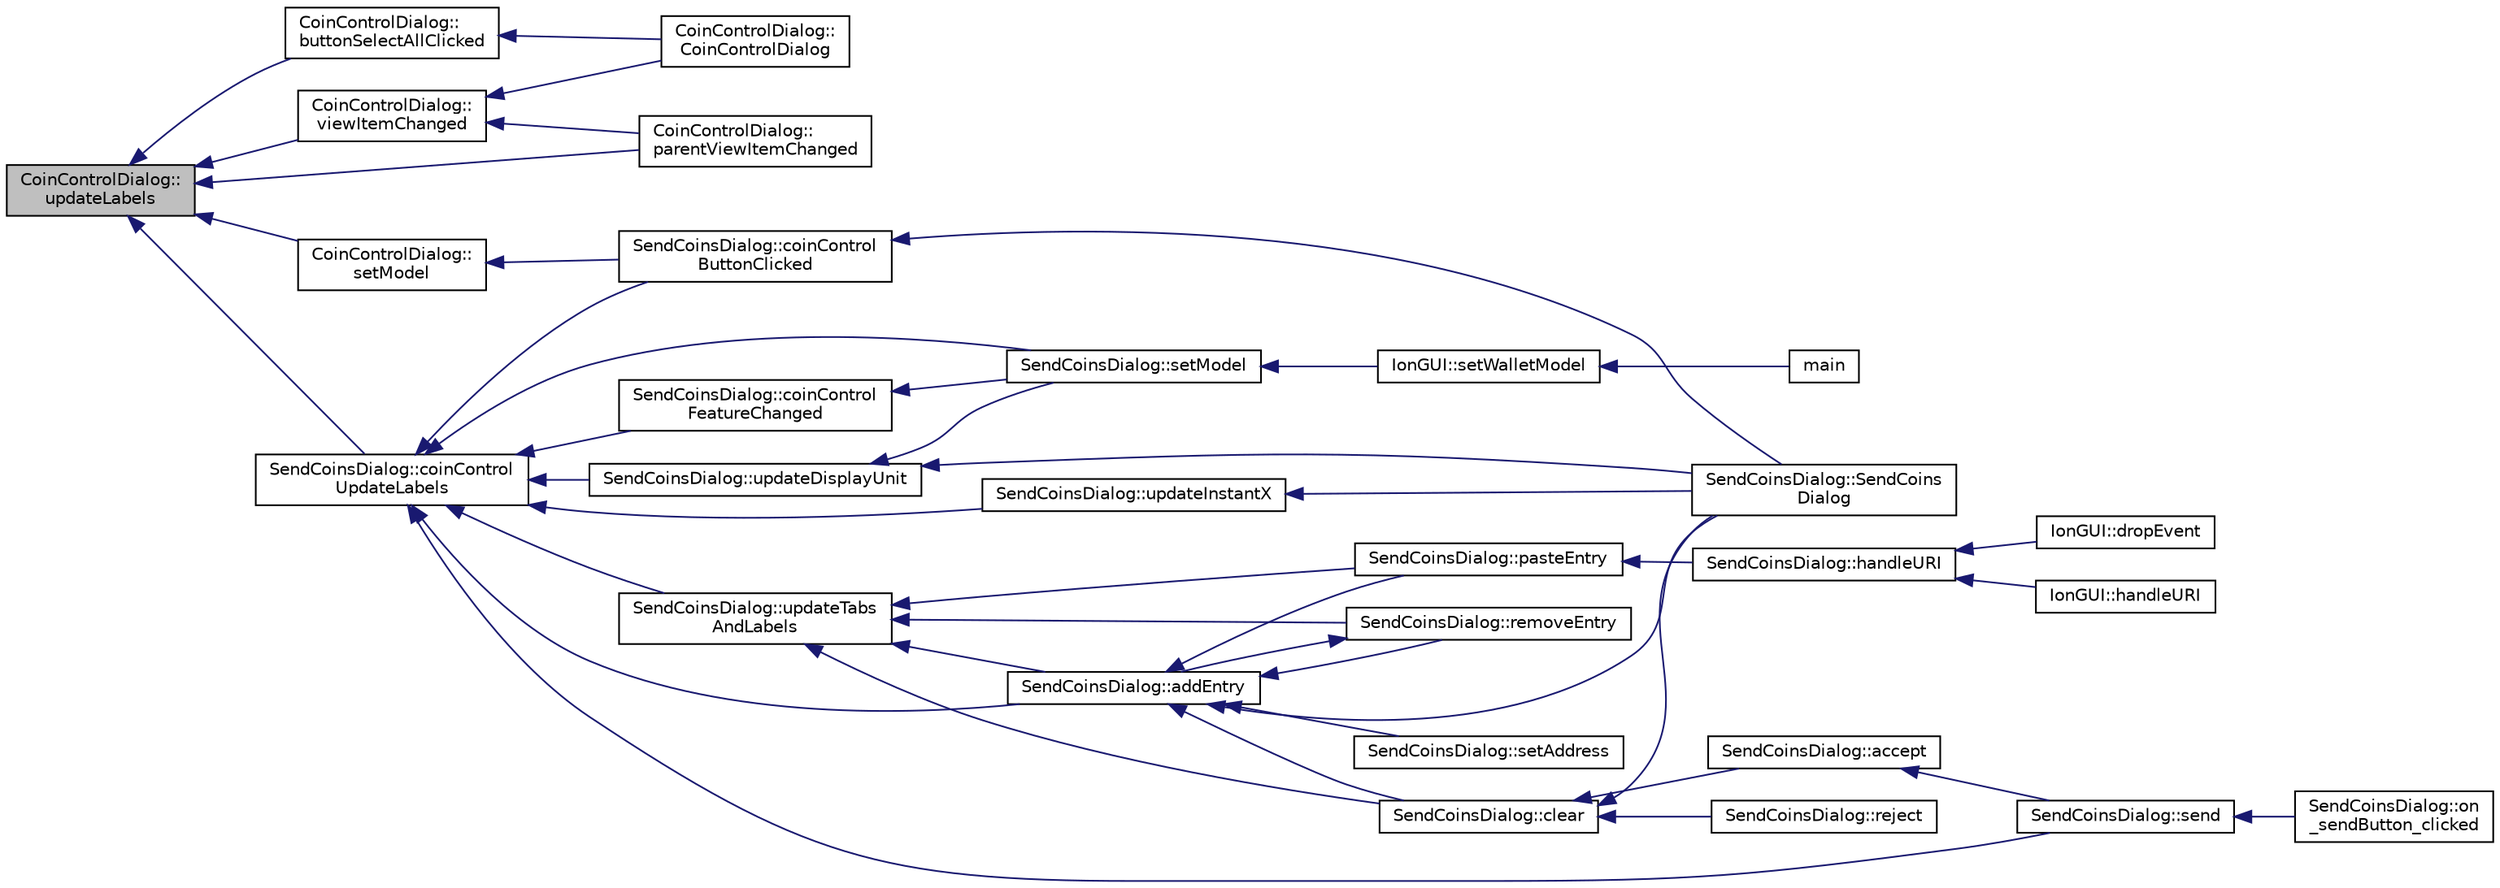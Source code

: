 digraph "CoinControlDialog::updateLabels"
{
  edge [fontname="Helvetica",fontsize="10",labelfontname="Helvetica",labelfontsize="10"];
  node [fontname="Helvetica",fontsize="10",shape=record];
  rankdir="LR";
  Node543 [label="CoinControlDialog::\lupdateLabels",height=0.2,width=0.4,color="black", fillcolor="grey75", style="filled", fontcolor="black"];
  Node543 -> Node544 [dir="back",color="midnightblue",fontsize="10",style="solid",fontname="Helvetica"];
  Node544 [label="CoinControlDialog::\lsetModel",height=0.2,width=0.4,color="black", fillcolor="white", style="filled",URL="$dd/dfb/class_coin_control_dialog.html#a4c34a48574814089c54f763a22f5317a"];
  Node544 -> Node545 [dir="back",color="midnightblue",fontsize="10",style="solid",fontname="Helvetica"];
  Node545 [label="SendCoinsDialog::coinControl\lButtonClicked",height=0.2,width=0.4,color="black", fillcolor="white", style="filled",URL="$d6/de6/class_send_coins_dialog.html#a59d757d9e4bea5b380eb480fd79cfb49"];
  Node545 -> Node546 [dir="back",color="midnightblue",fontsize="10",style="solid",fontname="Helvetica"];
  Node546 [label="SendCoinsDialog::SendCoins\lDialog",height=0.2,width=0.4,color="black", fillcolor="white", style="filled",URL="$d6/de6/class_send_coins_dialog.html#a0df5bc29d1df68eda44826651afc595f"];
  Node543 -> Node547 [dir="back",color="midnightblue",fontsize="10",style="solid",fontname="Helvetica"];
  Node547 [label="CoinControlDialog::\lbuttonSelectAllClicked",height=0.2,width=0.4,color="black", fillcolor="white", style="filled",URL="$dd/dfb/class_coin_control_dialog.html#ae106a71c5b87ac8bea8c52e7c4f4a129"];
  Node547 -> Node548 [dir="back",color="midnightblue",fontsize="10",style="solid",fontname="Helvetica"];
  Node548 [label="CoinControlDialog::\lCoinControlDialog",height=0.2,width=0.4,color="black", fillcolor="white", style="filled",URL="$dd/dfb/class_coin_control_dialog.html#a0945e59c25f956fdab199dbaf252eff5"];
  Node543 -> Node549 [dir="back",color="midnightblue",fontsize="10",style="solid",fontname="Helvetica"];
  Node549 [label="CoinControlDialog::\lparentViewItemChanged",height=0.2,width=0.4,color="black", fillcolor="white", style="filled",URL="$dd/dfb/class_coin_control_dialog.html#af649bd96e37668b175510f0357650ecc"];
  Node543 -> Node550 [dir="back",color="midnightblue",fontsize="10",style="solid",fontname="Helvetica"];
  Node550 [label="CoinControlDialog::\lviewItemChanged",height=0.2,width=0.4,color="black", fillcolor="white", style="filled",URL="$dd/dfb/class_coin_control_dialog.html#ac3c37dabd83f71d9c96bf5567fe85234"];
  Node550 -> Node548 [dir="back",color="midnightblue",fontsize="10",style="solid",fontname="Helvetica"];
  Node550 -> Node549 [dir="back",color="midnightblue",fontsize="10",style="solid",fontname="Helvetica"];
  Node543 -> Node551 [dir="back",color="midnightblue",fontsize="10",style="solid",fontname="Helvetica"];
  Node551 [label="SendCoinsDialog::coinControl\lUpdateLabels",height=0.2,width=0.4,color="black", fillcolor="white", style="filled",URL="$d6/de6/class_send_coins_dialog.html#ae4f429aabcaf309aa314b90049be2a74"];
  Node551 -> Node552 [dir="back",color="midnightblue",fontsize="10",style="solid",fontname="Helvetica"];
  Node552 [label="SendCoinsDialog::setModel",height=0.2,width=0.4,color="black", fillcolor="white", style="filled",URL="$d6/de6/class_send_coins_dialog.html#a73a6c1b1850a334ee652ac167713a2aa"];
  Node552 -> Node553 [dir="back",color="midnightblue",fontsize="10",style="solid",fontname="Helvetica"];
  Node553 [label="IonGUI::setWalletModel",height=0.2,width=0.4,color="black", fillcolor="white", style="filled",URL="$dc/d0b/class_ion_g_u_i.html#a37f87db65498b036d387c705a749c45d",tooltip="Set the wallet model. "];
  Node553 -> Node554 [dir="back",color="midnightblue",fontsize="10",style="solid",fontname="Helvetica"];
  Node554 [label="main",height=0.2,width=0.4,color="black", fillcolor="white", style="filled",URL="$d5/d2d/ion_8cpp.html#a0ddf1224851353fc92bfbff6f499fa97"];
  Node551 -> Node555 [dir="back",color="midnightblue",fontsize="10",style="solid",fontname="Helvetica"];
  Node555 [label="SendCoinsDialog::send",height=0.2,width=0.4,color="black", fillcolor="white", style="filled",URL="$d6/de6/class_send_coins_dialog.html#afd8d436a16ea7dba1276e8fdfdc8b2d3"];
  Node555 -> Node556 [dir="back",color="midnightblue",fontsize="10",style="solid",fontname="Helvetica"];
  Node556 [label="SendCoinsDialog::on\l_sendButton_clicked",height=0.2,width=0.4,color="black", fillcolor="white", style="filled",URL="$d6/de6/class_send_coins_dialog.html#a2cab7cf9ea5040b9e2189297f7d3c764"];
  Node551 -> Node557 [dir="back",color="midnightblue",fontsize="10",style="solid",fontname="Helvetica"];
  Node557 [label="SendCoinsDialog::addEntry",height=0.2,width=0.4,color="black", fillcolor="white", style="filled",URL="$d6/de6/class_send_coins_dialog.html#a3d680a76b967641115c6ff2fa83fb62a"];
  Node557 -> Node546 [dir="back",color="midnightblue",fontsize="10",style="solid",fontname="Helvetica"];
  Node557 -> Node558 [dir="back",color="midnightblue",fontsize="10",style="solid",fontname="Helvetica"];
  Node558 [label="SendCoinsDialog::clear",height=0.2,width=0.4,color="black", fillcolor="white", style="filled",URL="$d6/de6/class_send_coins_dialog.html#a127bddff45f49ff5e6e263efe218ae26"];
  Node558 -> Node546 [dir="back",color="midnightblue",fontsize="10",style="solid",fontname="Helvetica"];
  Node558 -> Node559 [dir="back",color="midnightblue",fontsize="10",style="solid",fontname="Helvetica"];
  Node559 [label="SendCoinsDialog::reject",height=0.2,width=0.4,color="black", fillcolor="white", style="filled",URL="$d6/de6/class_send_coins_dialog.html#a4879553d77d29f522ac92ac04580f4ad"];
  Node558 -> Node560 [dir="back",color="midnightblue",fontsize="10",style="solid",fontname="Helvetica"];
  Node560 [label="SendCoinsDialog::accept",height=0.2,width=0.4,color="black", fillcolor="white", style="filled",URL="$d6/de6/class_send_coins_dialog.html#af2185c3d29e43d37c30669f0def46060"];
  Node560 -> Node555 [dir="back",color="midnightblue",fontsize="10",style="solid",fontname="Helvetica"];
  Node557 -> Node561 [dir="back",color="midnightblue",fontsize="10",style="solid",fontname="Helvetica"];
  Node561 [label="SendCoinsDialog::removeEntry",height=0.2,width=0.4,color="black", fillcolor="white", style="filled",URL="$d6/de6/class_send_coins_dialog.html#aabd82a79bd2358493f36425f1d62136b"];
  Node561 -> Node557 [dir="back",color="midnightblue",fontsize="10",style="solid",fontname="Helvetica"];
  Node557 -> Node562 [dir="back",color="midnightblue",fontsize="10",style="solid",fontname="Helvetica"];
  Node562 [label="SendCoinsDialog::setAddress",height=0.2,width=0.4,color="black", fillcolor="white", style="filled",URL="$d6/de6/class_send_coins_dialog.html#a920b2dbf121ca3cfac2adc56e96295f8"];
  Node557 -> Node563 [dir="back",color="midnightblue",fontsize="10",style="solid",fontname="Helvetica"];
  Node563 [label="SendCoinsDialog::pasteEntry",height=0.2,width=0.4,color="black", fillcolor="white", style="filled",URL="$d6/de6/class_send_coins_dialog.html#a4440d15ced5d217baaad33a17d56b409"];
  Node563 -> Node564 [dir="back",color="midnightblue",fontsize="10",style="solid",fontname="Helvetica"];
  Node564 [label="SendCoinsDialog::handleURI",height=0.2,width=0.4,color="black", fillcolor="white", style="filled",URL="$d6/de6/class_send_coins_dialog.html#a0b55c56582d3352734eb01e8a6f404c1"];
  Node564 -> Node565 [dir="back",color="midnightblue",fontsize="10",style="solid",fontname="Helvetica"];
  Node565 [label="IonGUI::dropEvent",height=0.2,width=0.4,color="black", fillcolor="white", style="filled",URL="$dc/d0b/class_ion_g_u_i.html#a42edcabd719877fa223bfc4ce1004950"];
  Node564 -> Node566 [dir="back",color="midnightblue",fontsize="10",style="solid",fontname="Helvetica"];
  Node566 [label="IonGUI::handleURI",height=0.2,width=0.4,color="black", fillcolor="white", style="filled",URL="$dc/d0b/class_ion_g_u_i.html#a96c92e010ff8af010b4053c09128a273"];
  Node551 -> Node567 [dir="back",color="midnightblue",fontsize="10",style="solid",fontname="Helvetica"];
  Node567 [label="SendCoinsDialog::updateTabs\lAndLabels",height=0.2,width=0.4,color="black", fillcolor="white", style="filled",URL="$d6/de6/class_send_coins_dialog.html#a3b834c739f7d02d8086a2bf58525c5f0"];
  Node567 -> Node558 [dir="back",color="midnightblue",fontsize="10",style="solid",fontname="Helvetica"];
  Node567 -> Node557 [dir="back",color="midnightblue",fontsize="10",style="solid",fontname="Helvetica"];
  Node567 -> Node561 [dir="back",color="midnightblue",fontsize="10",style="solid",fontname="Helvetica"];
  Node567 -> Node563 [dir="back",color="midnightblue",fontsize="10",style="solid",fontname="Helvetica"];
  Node551 -> Node568 [dir="back",color="midnightblue",fontsize="10",style="solid",fontname="Helvetica"];
  Node568 [label="SendCoinsDialog::updateDisplayUnit",height=0.2,width=0.4,color="black", fillcolor="white", style="filled",URL="$d6/de6/class_send_coins_dialog.html#a74815ad8502b126200b6fd2e59e9f042"];
  Node568 -> Node546 [dir="back",color="midnightblue",fontsize="10",style="solid",fontname="Helvetica"];
  Node568 -> Node552 [dir="back",color="midnightblue",fontsize="10",style="solid",fontname="Helvetica"];
  Node551 -> Node569 [dir="back",color="midnightblue",fontsize="10",style="solid",fontname="Helvetica"];
  Node569 [label="SendCoinsDialog::updateInstantX",height=0.2,width=0.4,color="black", fillcolor="white", style="filled",URL="$d6/de6/class_send_coins_dialog.html#a2ef7a77ae3a6525d062e010dc414b950"];
  Node569 -> Node546 [dir="back",color="midnightblue",fontsize="10",style="solid",fontname="Helvetica"];
  Node551 -> Node570 [dir="back",color="midnightblue",fontsize="10",style="solid",fontname="Helvetica"];
  Node570 [label="SendCoinsDialog::coinControl\lFeatureChanged",height=0.2,width=0.4,color="black", fillcolor="white", style="filled",URL="$d6/de6/class_send_coins_dialog.html#af13ddd00abec4f060632d887b5e838a3"];
  Node570 -> Node552 [dir="back",color="midnightblue",fontsize="10",style="solid",fontname="Helvetica"];
  Node551 -> Node545 [dir="back",color="midnightblue",fontsize="10",style="solid",fontname="Helvetica"];
}
